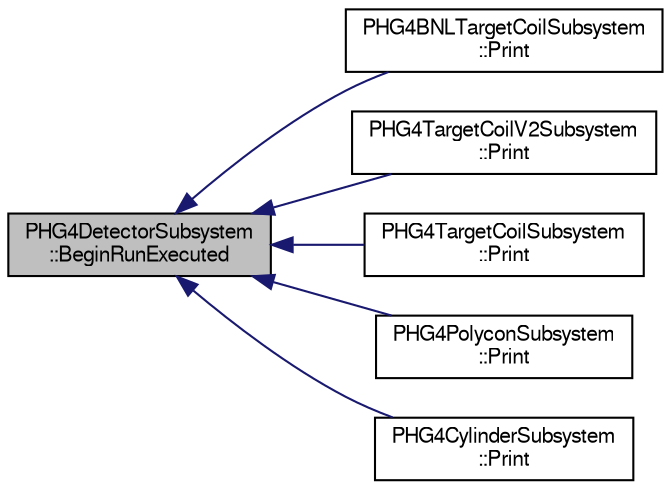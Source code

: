 digraph "PHG4DetectorSubsystem::BeginRunExecuted"
{
  bgcolor="transparent";
  edge [fontname="FreeSans",fontsize="10",labelfontname="FreeSans",labelfontsize="10"];
  node [fontname="FreeSans",fontsize="10",shape=record];
  rankdir="LR";
  Node1 [label="PHG4DetectorSubsystem\l::BeginRunExecuted",height=0.2,width=0.4,color="black", fillcolor="grey75", style="filled" fontcolor="black"];
  Node1 -> Node2 [dir="back",color="midnightblue",fontsize="10",style="solid",fontname="FreeSans"];
  Node2 [label="PHG4BNLTargetCoilSubsystem\l::Print",height=0.2,width=0.4,color="black",URL="$d9/df7/classPHG4BNLTargetCoilSubsystem.html#acdf29ac5697e651b41949c5e57d27f9a",tooltip="Print info (from SubsysReco) "];
  Node1 -> Node3 [dir="back",color="midnightblue",fontsize="10",style="solid",fontname="FreeSans"];
  Node3 [label="PHG4TargetCoilV2Subsystem\l::Print",height=0.2,width=0.4,color="black",URL="$db/ddf/classPHG4TargetCoilV2Subsystem.html#af7c6453931db8826949d84b8f7d6e93a",tooltip="Print info (from SubsysReco) "];
  Node1 -> Node4 [dir="back",color="midnightblue",fontsize="10",style="solid",fontname="FreeSans"];
  Node4 [label="PHG4TargetCoilSubsystem\l::Print",height=0.2,width=0.4,color="black",URL="$d8/d86/classPHG4TargetCoilSubsystem.html#ac125b708c7dbc519b57bd67e4192a569",tooltip="Print info (from SubsysReco) "];
  Node1 -> Node5 [dir="back",color="midnightblue",fontsize="10",style="solid",fontname="FreeSans"];
  Node5 [label="PHG4PolyconSubsystem\l::Print",height=0.2,width=0.4,color="black",URL="$d6/d12/classPHG4PolyconSubsystem.html#a3db59998a34089522d862e296bd62678",tooltip="Print info (from SubsysReco) "];
  Node1 -> Node6 [dir="back",color="midnightblue",fontsize="10",style="solid",fontname="FreeSans"];
  Node6 [label="PHG4CylinderSubsystem\l::Print",height=0.2,width=0.4,color="black",URL="$db/dc5/classPHG4CylinderSubsystem.html#acfaba506612b5dee1a1cffa5c4b4fcb6",tooltip="Print info (from SubsysReco) "];
}
